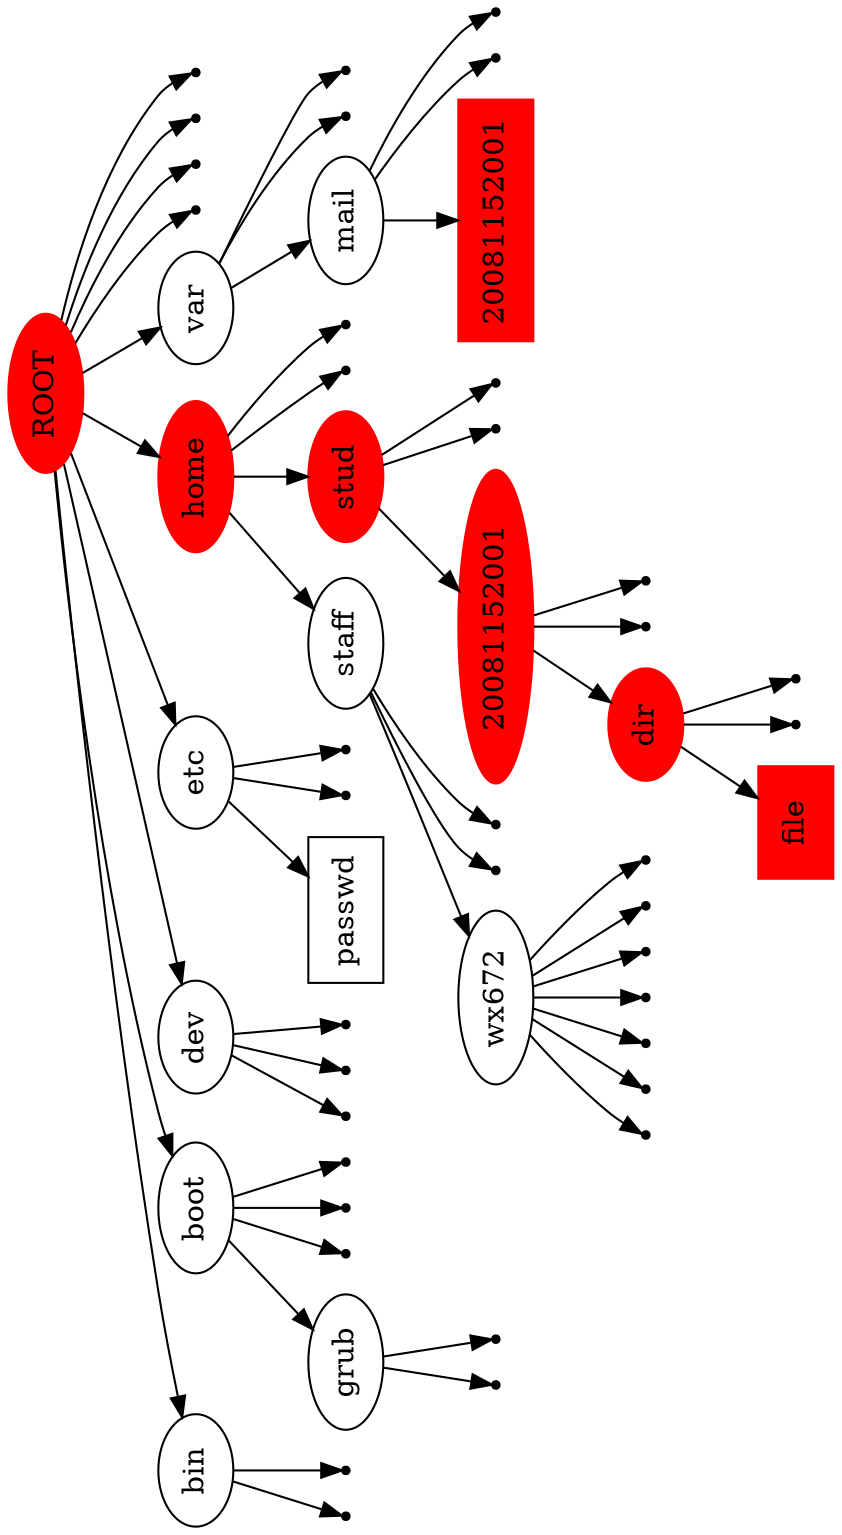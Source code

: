 digraph cs3 {
	rotate=90;
	ROOT [style=filled, color=red];
	ROOT -> { bin; boot; dev; etc; home; var}
	boot -> grub;
	etc -> {passwd [shape=box]}
	home [style=filled, color=red];
	home -> {staff; stud}
	staff -> {wx672 [label="wx672"]}
	stud [style=filled, color=red];
	stud -> {stud1 [label="20081152001", style=filled, color=red]}
	-> {stud11 [label="dir",style=filled, color=red]}
	-> {stud111 [label="file", shape=box,style=filled, color=red]}
	var -> {varmail [label="mail"]} -> {varmail1}
	varmail1 [label="20081152001", shape=box, style=filled, color=red];
	node [shape=point];
	ROOT -> {root1;root2;root3;root4}
	bin -> {bin1;bin2}
	boot -> {boot1;boot2;boot3}
	grub -> {grub1;grub2}
	dev -> {dev1;dev2;dev3}
	etc -> {etc1;etc2}
	home -> {home1;home2}
	staff -> {staff1;staff2}
	wx672 -> {wx6721;wx6722;wx6723;wx6724;wx6725;wx6726;wx6727}
	stud -> {stud3;stud4}
	stud1 -> {stud13;stud14}
	stud11 -> {stud112;stud113}
	var -> {var1;var2}
	varmail -> {varmail3;varmail4}
}
